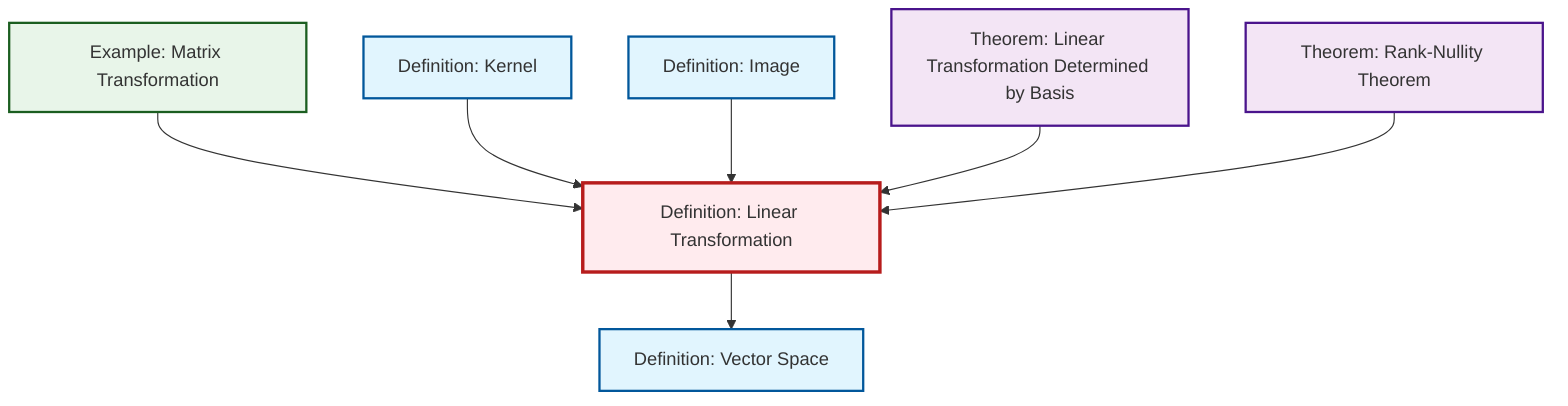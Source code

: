 graph TD
    classDef definition fill:#e1f5fe,stroke:#01579b,stroke-width:2px
    classDef theorem fill:#f3e5f5,stroke:#4a148c,stroke-width:2px
    classDef axiom fill:#fff3e0,stroke:#e65100,stroke-width:2px
    classDef example fill:#e8f5e9,stroke:#1b5e20,stroke-width:2px
    classDef current fill:#ffebee,stroke:#b71c1c,stroke-width:3px
    def-vector-space["Definition: Vector Space"]:::definition
    thm-rank-nullity["Theorem: Rank-Nullity Theorem"]:::theorem
    def-linear-transformation["Definition: Linear Transformation"]:::definition
    ex-matrix-transformation["Example: Matrix Transformation"]:::example
    def-kernel["Definition: Kernel"]:::definition
    def-image["Definition: Image"]:::definition
    thm-linear-transformation-basis["Theorem: Linear Transformation Determined by Basis"]:::theorem
    ex-matrix-transformation --> def-linear-transformation
    def-linear-transformation --> def-vector-space
    def-kernel --> def-linear-transformation
    def-image --> def-linear-transformation
    thm-linear-transformation-basis --> def-linear-transformation
    thm-rank-nullity --> def-linear-transformation
    class def-linear-transformation current